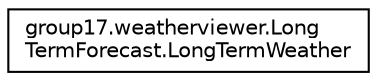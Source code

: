 digraph "Graphical Class Hierarchy"
{
  edge [fontname="Helvetica",fontsize="10",labelfontname="Helvetica",labelfontsize="10"];
  node [fontname="Helvetica",fontsize="10",shape=record];
  rankdir="LR";
  Node0 [label="group17.weatherviewer.Long\lTermForecast.LongTermWeather",height=0.2,width=0.4,color="black", fillcolor="white", style="filled",URL="$classgroup17_1_1weatherviewer_1_1LongTermForecast_1_1LongTermWeather.html"];
}
